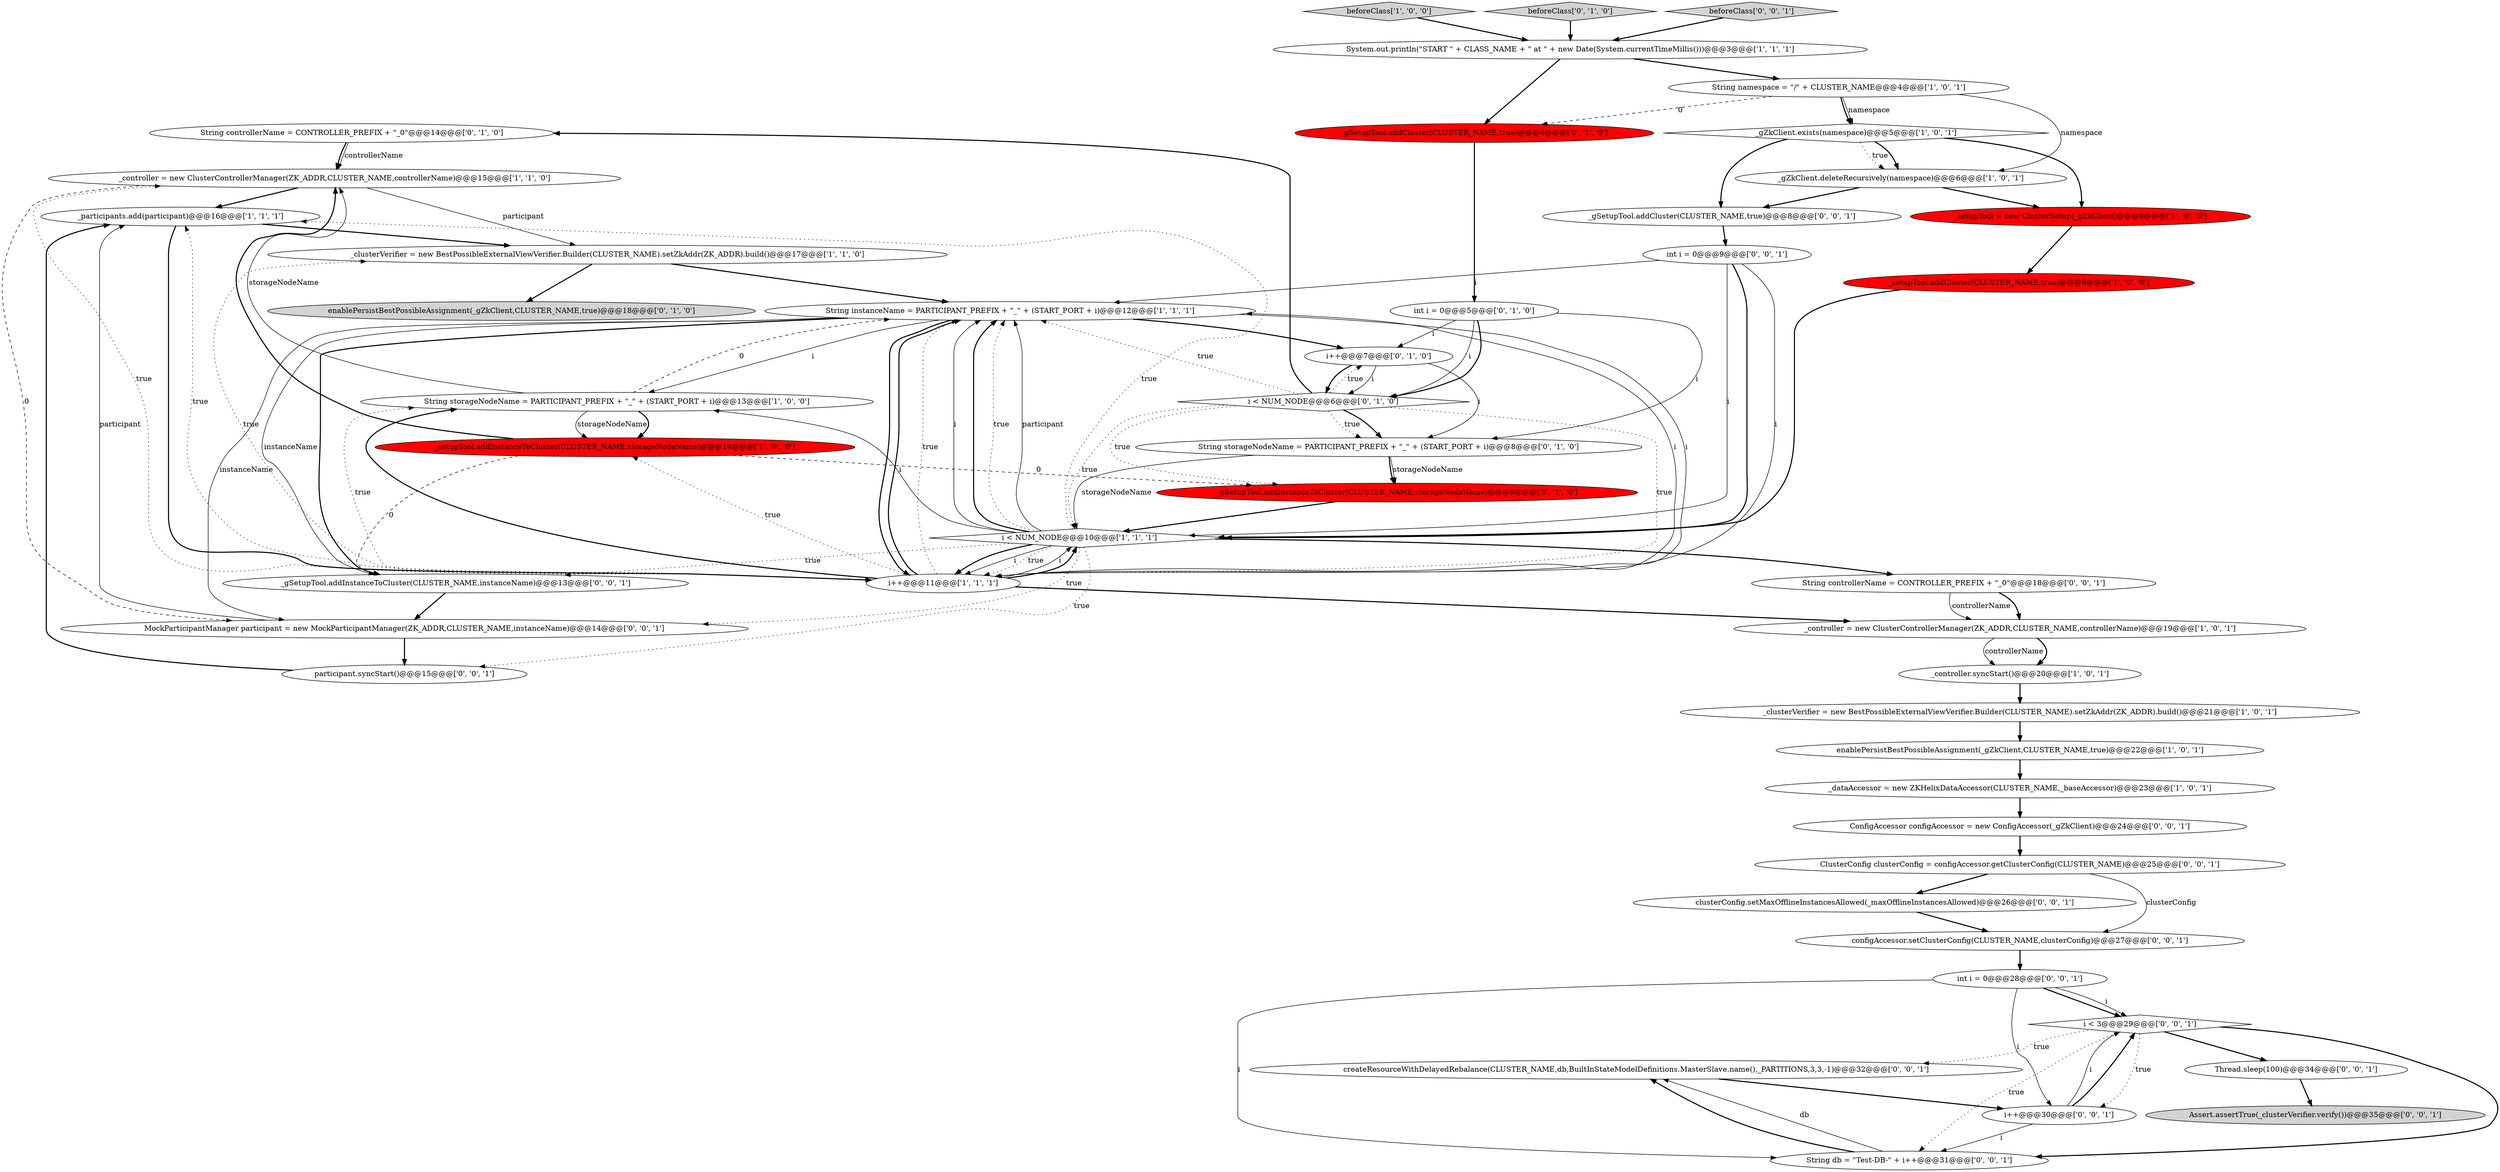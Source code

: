 digraph {
24 [style = filled, label = "String controllerName = CONTROLLER_PREFIX + \"_0\"@@@14@@@['0', '1', '0']", fillcolor = white, shape = ellipse image = "AAA0AAABBB2BBB"];
0 [style = filled, label = "_controller.syncStart()@@@20@@@['1', '0', '1']", fillcolor = white, shape = ellipse image = "AAA0AAABBB1BBB"];
15 [style = filled, label = "_gZkClient.deleteRecursively(namespace)@@@6@@@['1', '0', '1']", fillcolor = white, shape = ellipse image = "AAA0AAABBB1BBB"];
20 [style = filled, label = "i < NUM_NODE@@@6@@@['0', '1', '0']", fillcolor = white, shape = diamond image = "AAA0AAABBB2BBB"];
42 [style = filled, label = "clusterConfig.setMaxOfflineInstancesAllowed(_maxOfflineInstancesAllowed)@@@26@@@['0', '0', '1']", fillcolor = white, shape = ellipse image = "AAA0AAABBB3BBB"];
12 [style = filled, label = "String storageNodeName = PARTICIPANT_PREFIX + \"_\" + (START_PORT + i)@@@13@@@['1', '0', '0']", fillcolor = white, shape = ellipse image = "AAA0AAABBB1BBB"];
5 [style = filled, label = "_participants.add(participant)@@@16@@@['1', '1', '1']", fillcolor = white, shape = ellipse image = "AAA0AAABBB1BBB"];
10 [style = filled, label = "i < NUM_NODE@@@10@@@['1', '1', '1']", fillcolor = white, shape = diamond image = "AAA0AAABBB1BBB"];
22 [style = filled, label = "_gSetupTool.addCluster(CLUSTER_NAME,true)@@@4@@@['0', '1', '0']", fillcolor = red, shape = ellipse image = "AAA1AAABBB2BBB"];
34 [style = filled, label = "int i = 0@@@9@@@['0', '0', '1']", fillcolor = white, shape = ellipse image = "AAA0AAABBB3BBB"];
35 [style = filled, label = "participant.syncStart()@@@15@@@['0', '0', '1']", fillcolor = white, shape = ellipse image = "AAA0AAABBB3BBB"];
2 [style = filled, label = "_clusterVerifier = new BestPossibleExternalViewVerifier.Builder(CLUSTER_NAME).setZkAddr(ZK_ADDR).build()@@@17@@@['1', '1', '0']", fillcolor = white, shape = ellipse image = "AAA0AAABBB1BBB"];
32 [style = filled, label = "createResourceWithDelayedRebalance(CLUSTER_NAME,db,BuiltInStateModelDefinitions.MasterSlave.name(),_PARTITIONS,3,3,-1)@@@32@@@['0', '0', '1']", fillcolor = white, shape = ellipse image = "AAA0AAABBB3BBB"];
6 [style = filled, label = "System.out.println(\"START \" + CLASS_NAME + \" at \" + new Date(System.currentTimeMillis()))@@@3@@@['1', '1', '1']", fillcolor = white, shape = ellipse image = "AAA0AAABBB1BBB"];
14 [style = filled, label = "_setupTool.addInstanceToCluster(CLUSTER_NAME,storageNodeName)@@@14@@@['1', '0', '0']", fillcolor = red, shape = ellipse image = "AAA1AAABBB1BBB"];
37 [style = filled, label = "ClusterConfig clusterConfig = configAccessor.getClusterConfig(CLUSTER_NAME)@@@25@@@['0', '0', '1']", fillcolor = white, shape = ellipse image = "AAA0AAABBB3BBB"];
44 [style = filled, label = "Assert.assertTrue(_clusterVerifier.verify())@@@35@@@['0', '0', '1']", fillcolor = lightgray, shape = ellipse image = "AAA0AAABBB3BBB"];
1 [style = filled, label = "beforeClass['1', '0', '0']", fillcolor = lightgray, shape = diamond image = "AAA0AAABBB1BBB"];
45 [style = filled, label = "i < 3@@@29@@@['0', '0', '1']", fillcolor = white, shape = diamond image = "AAA0AAABBB3BBB"];
21 [style = filled, label = "beforeClass['0', '1', '0']", fillcolor = lightgray, shape = diamond image = "AAA0AAABBB2BBB"];
39 [style = filled, label = "ConfigAccessor configAccessor = new ConfigAccessor(_gZkClient)@@@24@@@['0', '0', '1']", fillcolor = white, shape = ellipse image = "AAA0AAABBB3BBB"];
11 [style = filled, label = "i++@@@11@@@['1', '1', '1']", fillcolor = white, shape = ellipse image = "AAA0AAABBB1BBB"];
16 [style = filled, label = "_controller = new ClusterControllerManager(ZK_ADDR,CLUSTER_NAME,controllerName)@@@15@@@['1', '1', '0']", fillcolor = white, shape = ellipse image = "AAA0AAABBB1BBB"];
18 [style = filled, label = "_gZkClient.exists(namespace)@@@5@@@['1', '0', '1']", fillcolor = white, shape = diamond image = "AAA0AAABBB1BBB"];
23 [style = filled, label = "String storageNodeName = PARTICIPANT_PREFIX + \"_\" + (START_PORT + i)@@@8@@@['0', '1', '0']", fillcolor = white, shape = ellipse image = "AAA0AAABBB2BBB"];
25 [style = filled, label = "int i = 0@@@5@@@['0', '1', '0']", fillcolor = white, shape = ellipse image = "AAA0AAABBB2BBB"];
26 [style = filled, label = "_gSetupTool.addInstanceToCluster(CLUSTER_NAME,storageNodeName)@@@9@@@['0', '1', '0']", fillcolor = red, shape = ellipse image = "AAA1AAABBB2BBB"];
4 [style = filled, label = "_controller = new ClusterControllerManager(ZK_ADDR,CLUSTER_NAME,controllerName)@@@19@@@['1', '0', '1']", fillcolor = white, shape = ellipse image = "AAA0AAABBB1BBB"];
31 [style = filled, label = "configAccessor.setClusterConfig(CLUSTER_NAME,clusterConfig)@@@27@@@['0', '0', '1']", fillcolor = white, shape = ellipse image = "AAA0AAABBB3BBB"];
7 [style = filled, label = "_setupTool = new ClusterSetup(_gZkClient)@@@8@@@['1', '0', '0']", fillcolor = red, shape = ellipse image = "AAA1AAABBB1BBB"];
17 [style = filled, label = "enablePersistBestPossibleAssignment(_gZkClient,CLUSTER_NAME,true)@@@22@@@['1', '0', '1']", fillcolor = white, shape = ellipse image = "AAA0AAABBB1BBB"];
36 [style = filled, label = "String controllerName = CONTROLLER_PREFIX + \"_0\"@@@18@@@['0', '0', '1']", fillcolor = white, shape = ellipse image = "AAA0AAABBB3BBB"];
41 [style = filled, label = "_gSetupTool.addCluster(CLUSTER_NAME,true)@@@8@@@['0', '0', '1']", fillcolor = white, shape = ellipse image = "AAA0AAABBB3BBB"];
28 [style = filled, label = "i++@@@7@@@['0', '1', '0']", fillcolor = white, shape = ellipse image = "AAA0AAABBB2BBB"];
43 [style = filled, label = "int i = 0@@@28@@@['0', '0', '1']", fillcolor = white, shape = ellipse image = "AAA0AAABBB3BBB"];
19 [style = filled, label = "_clusterVerifier = new BestPossibleExternalViewVerifier.Builder(CLUSTER_NAME).setZkAddr(ZK_ADDR).build()@@@21@@@['1', '0', '1']", fillcolor = white, shape = ellipse image = "AAA0AAABBB1BBB"];
8 [style = filled, label = "String namespace = \"/\" + CLUSTER_NAME@@@4@@@['1', '0', '1']", fillcolor = white, shape = ellipse image = "AAA0AAABBB1BBB"];
3 [style = filled, label = "_dataAccessor = new ZKHelixDataAccessor(CLUSTER_NAME,_baseAccessor)@@@23@@@['1', '0', '1']", fillcolor = white, shape = ellipse image = "AAA0AAABBB1BBB"];
30 [style = filled, label = "MockParticipantManager participant = new MockParticipantManager(ZK_ADDR,CLUSTER_NAME,instanceName)@@@14@@@['0', '0', '1']", fillcolor = white, shape = ellipse image = "AAA0AAABBB3BBB"];
33 [style = filled, label = "beforeClass['0', '0', '1']", fillcolor = lightgray, shape = diamond image = "AAA0AAABBB3BBB"];
13 [style = filled, label = "String instanceName = PARTICIPANT_PREFIX + \"_\" + (START_PORT + i)@@@12@@@['1', '1', '1']", fillcolor = white, shape = ellipse image = "AAA0AAABBB1BBB"];
46 [style = filled, label = "i++@@@30@@@['0', '0', '1']", fillcolor = white, shape = ellipse image = "AAA0AAABBB3BBB"];
9 [style = filled, label = "_setupTool.addCluster(CLUSTER_NAME,true)@@@9@@@['1', '0', '0']", fillcolor = red, shape = ellipse image = "AAA1AAABBB1BBB"];
40 [style = filled, label = "_gSetupTool.addInstanceToCluster(CLUSTER_NAME,instanceName)@@@13@@@['0', '0', '1']", fillcolor = white, shape = ellipse image = "AAA0AAABBB3BBB"];
29 [style = filled, label = "Thread.sleep(100)@@@34@@@['0', '0', '1']", fillcolor = white, shape = ellipse image = "AAA0AAABBB3BBB"];
27 [style = filled, label = "enablePersistBestPossibleAssignment(_gZkClient,CLUSTER_NAME,true)@@@18@@@['0', '1', '0']", fillcolor = lightgray, shape = ellipse image = "AAA0AAABBB2BBB"];
38 [style = filled, label = "String db = \"Test-DB-\" + i++@@@31@@@['0', '0', '1']", fillcolor = white, shape = ellipse image = "AAA0AAABBB3BBB"];
10->12 [style = solid, label="i"];
20->11 [style = dotted, label="true"];
28->20 [style = bold, label=""];
6->22 [style = bold, label=""];
26->10 [style = bold, label=""];
8->15 [style = solid, label="namespace"];
46->38 [style = solid, label="i"];
11->12 [style = dotted, label="true"];
16->2 [style = solid, label="participant"];
18->15 [style = dotted, label="true"];
9->10 [style = bold, label=""];
45->38 [style = dotted, label="true"];
10->30 [style = dotted, label="true"];
14->26 [style = dashed, label="0"];
7->9 [style = bold, label=""];
11->2 [style = dotted, label="true"];
30->5 [style = solid, label="participant"];
11->13 [style = bold, label=""];
45->38 [style = bold, label=""];
15->41 [style = bold, label=""];
29->44 [style = bold, label=""];
3->39 [style = bold, label=""];
20->13 [style = dotted, label="true"];
25->28 [style = solid, label="i"];
46->45 [style = solid, label="i"];
45->32 [style = dotted, label="true"];
10->11 [style = bold, label=""];
14->16 [style = bold, label=""];
22->25 [style = bold, label=""];
28->20 [style = solid, label="i"];
38->32 [style = solid, label="db"];
0->19 [style = bold, label=""];
8->18 [style = bold, label=""];
23->10 [style = solid, label="storageNodeName"];
20->26 [style = dotted, label="true"];
36->4 [style = bold, label=""];
18->15 [style = bold, label=""];
36->4 [style = solid, label="controllerName"];
11->14 [style = dotted, label="true"];
12->14 [style = solid, label="storageNodeName"];
11->12 [style = bold, label=""];
42->31 [style = bold, label=""];
13->40 [style = bold, label=""];
11->5 [style = dotted, label="true"];
11->13 [style = dotted, label="true"];
13->11 [style = bold, label=""];
45->29 [style = bold, label=""];
43->45 [style = bold, label=""];
10->11 [style = solid, label="i"];
4->0 [style = bold, label=""];
38->32 [style = bold, label=""];
13->12 [style = solid, label="i"];
35->5 [style = bold, label=""];
20->23 [style = bold, label=""];
20->10 [style = dotted, label="true"];
12->14 [style = bold, label=""];
2->27 [style = bold, label=""];
28->23 [style = solid, label="i"];
13->40 [style = solid, label="instanceName"];
11->16 [style = dotted, label="true"];
5->11 [style = bold, label=""];
18->41 [style = bold, label=""];
12->13 [style = dashed, label="0"];
18->7 [style = bold, label=""];
13->30 [style = solid, label="instanceName"];
25->23 [style = solid, label="i"];
14->40 [style = dashed, label="0"];
39->37 [style = bold, label=""];
8->18 [style = solid, label="namespace"];
34->11 [style = solid, label="i"];
11->10 [style = solid, label="i"];
11->13 [style = solid, label="i"];
32->46 [style = bold, label=""];
25->20 [style = solid, label="i"];
45->46 [style = dotted, label="true"];
11->4 [style = bold, label=""];
34->13 [style = solid, label="i"];
19->17 [style = bold, label=""];
10->13 [style = solid, label="i"];
10->35 [style = dotted, label="true"];
43->38 [style = solid, label="i"];
4->0 [style = solid, label="controllerName"];
8->22 [style = dashed, label="0"];
43->45 [style = solid, label="i"];
25->20 [style = bold, label=""];
1->6 [style = bold, label=""];
30->35 [style = bold, label=""];
10->13 [style = bold, label=""];
10->13 [style = dotted, label="true"];
10->11 [style = dotted, label="true"];
16->30 [style = dashed, label="0"];
11->10 [style = bold, label=""];
20->23 [style = dotted, label="true"];
17->3 [style = bold, label=""];
16->5 [style = bold, label=""];
31->43 [style = bold, label=""];
40->30 [style = bold, label=""];
43->46 [style = solid, label="i"];
41->34 [style = bold, label=""];
10->40 [style = dotted, label="true"];
37->42 [style = bold, label=""];
24->16 [style = solid, label="controllerName"];
23->26 [style = solid, label="storageNodeName"];
15->7 [style = bold, label=""];
21->6 [style = bold, label=""];
12->16 [style = solid, label="storageNodeName"];
33->6 [style = bold, label=""];
23->26 [style = bold, label=""];
34->10 [style = bold, label=""];
10->5 [style = dotted, label="true"];
10->36 [style = bold, label=""];
2->13 [style = bold, label=""];
24->16 [style = bold, label=""];
5->2 [style = bold, label=""];
13->11 [style = solid, label="i"];
34->10 [style = solid, label="i"];
20->28 [style = dotted, label="true"];
6->8 [style = bold, label=""];
46->45 [style = bold, label=""];
10->13 [style = solid, label="participant"];
20->24 [style = bold, label=""];
37->31 [style = solid, label="clusterConfig"];
13->28 [style = bold, label=""];
}
